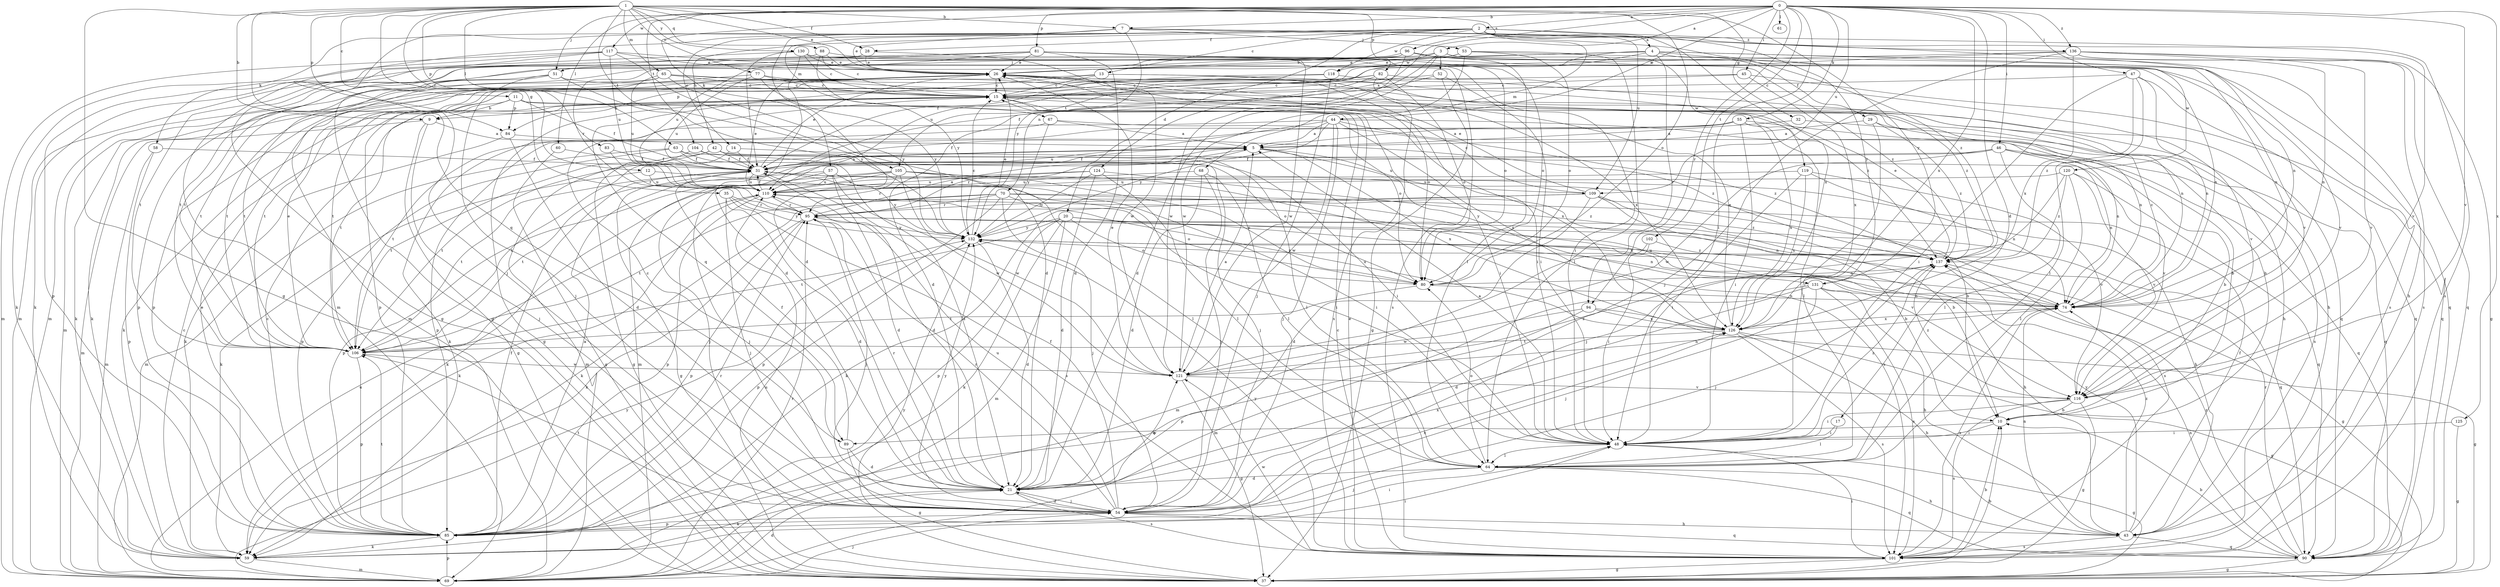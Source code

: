strict digraph  {
0;
1;
2;
3;
4;
5;
7;
9;
10;
11;
12;
13;
14;
15;
17;
20;
21;
26;
28;
29;
31;
32;
35;
37;
42;
43;
44;
45;
46;
47;
48;
51;
52;
53;
54;
55;
57;
58;
59;
60;
61;
63;
64;
65;
67;
68;
69;
70;
74;
77;
80;
81;
82;
83;
84;
85;
88;
89;
90;
94;
95;
96;
101;
102;
104;
105;
106;
109;
110;
116;
117;
118;
119;
120;
121;
124;
125;
126;
130;
131;
132;
136;
137;
0 -> 2  [label=a];
0 -> 3  [label=a];
0 -> 7  [label=b];
0 -> 17  [label=d];
0 -> 44  [label=i];
0 -> 45  [label=i];
0 -> 46  [label=i];
0 -> 47  [label=i];
0 -> 48  [label=i];
0 -> 51  [label=j];
0 -> 55  [label=k];
0 -> 57  [label=k];
0 -> 60  [label=l];
0 -> 61  [label=l];
0 -> 81  [label=p];
0 -> 94  [label=r];
0 -> 102  [label=t];
0 -> 104  [label=t];
0 -> 109  [label=u];
0 -> 116  [label=v];
0 -> 117  [label=w];
0 -> 124  [label=x];
0 -> 125  [label=x];
0 -> 126  [label=x];
0 -> 136  [label=z];
1 -> 7  [label=b];
1 -> 9  [label=b];
1 -> 11  [label=c];
1 -> 12  [label=c];
1 -> 26  [label=e];
1 -> 28  [label=f];
1 -> 32  [label=g];
1 -> 35  [label=g];
1 -> 37  [label=g];
1 -> 63  [label=l];
1 -> 65  [label=m];
1 -> 77  [label=o];
1 -> 80  [label=o];
1 -> 82  [label=p];
1 -> 83  [label=p];
1 -> 84  [label=p];
1 -> 88  [label=q];
1 -> 89  [label=q];
1 -> 96  [label=s];
1 -> 105  [label=t];
1 -> 130  [label=y];
1 -> 131  [label=y];
2 -> 4  [label=a];
2 -> 13  [label=c];
2 -> 14  [label=c];
2 -> 20  [label=d];
2 -> 28  [label=f];
2 -> 42  [label=h];
2 -> 67  [label=m];
2 -> 68  [label=m];
2 -> 69  [label=m];
2 -> 101  [label=s];
2 -> 109  [label=u];
2 -> 118  [label=w];
2 -> 126  [label=x];
2 -> 131  [label=y];
2 -> 136  [label=z];
3 -> 21  [label=d];
3 -> 51  [label=j];
3 -> 52  [label=j];
3 -> 70  [label=n];
3 -> 74  [label=n];
3 -> 118  [label=w];
3 -> 119  [label=w];
4 -> 26  [label=e];
4 -> 29  [label=f];
4 -> 31  [label=f];
4 -> 43  [label=h];
4 -> 69  [label=m];
4 -> 94  [label=r];
4 -> 101  [label=s];
4 -> 105  [label=t];
4 -> 120  [label=w];
5 -> 31  [label=f];
5 -> 95  [label=r];
5 -> 106  [label=t];
5 -> 109  [label=u];
5 -> 126  [label=x];
5 -> 131  [label=y];
7 -> 21  [label=d];
7 -> 26  [label=e];
7 -> 53  [label=j];
7 -> 54  [label=j];
7 -> 58  [label=k];
7 -> 74  [label=n];
7 -> 116  [label=v];
7 -> 132  [label=y];
7 -> 137  [label=z];
9 -> 5  [label=a];
9 -> 37  [label=g];
9 -> 54  [label=j];
9 -> 69  [label=m];
10 -> 48  [label=i];
10 -> 89  [label=q];
11 -> 9  [label=b];
11 -> 31  [label=f];
11 -> 74  [label=n];
11 -> 80  [label=o];
11 -> 84  [label=p];
11 -> 106  [label=t];
12 -> 48  [label=i];
12 -> 59  [label=k];
12 -> 110  [label=u];
13 -> 15  [label=c];
13 -> 48  [label=i];
13 -> 84  [label=p];
13 -> 89  [label=q];
13 -> 137  [label=z];
14 -> 31  [label=f];
14 -> 106  [label=t];
14 -> 116  [label=v];
15 -> 9  [label=b];
15 -> 37  [label=g];
15 -> 43  [label=h];
15 -> 48  [label=i];
15 -> 59  [label=k];
15 -> 126  [label=x];
17 -> 48  [label=i];
17 -> 64  [label=l];
20 -> 59  [label=k];
20 -> 69  [label=m];
20 -> 74  [label=n];
20 -> 80  [label=o];
20 -> 85  [label=p];
20 -> 90  [label=q];
20 -> 106  [label=t];
20 -> 116  [label=v];
20 -> 132  [label=y];
21 -> 54  [label=j];
21 -> 59  [label=k];
21 -> 95  [label=r];
21 -> 101  [label=s];
21 -> 121  [label=w];
21 -> 126  [label=x];
26 -> 15  [label=c];
26 -> 59  [label=k];
26 -> 80  [label=o];
26 -> 85  [label=p];
26 -> 106  [label=t];
26 -> 126  [label=x];
28 -> 26  [label=e];
28 -> 59  [label=k];
28 -> 121  [label=w];
29 -> 5  [label=a];
29 -> 48  [label=i];
29 -> 74  [label=n];
29 -> 137  [label=z];
31 -> 5  [label=a];
31 -> 21  [label=d];
31 -> 26  [label=e];
31 -> 37  [label=g];
31 -> 48  [label=i];
31 -> 101  [label=s];
31 -> 106  [label=t];
31 -> 110  [label=u];
32 -> 5  [label=a];
32 -> 90  [label=q];
35 -> 21  [label=d];
35 -> 54  [label=j];
35 -> 95  [label=r];
35 -> 101  [label=s];
35 -> 132  [label=y];
37 -> 10  [label=b];
37 -> 110  [label=u];
37 -> 132  [label=y];
42 -> 31  [label=f];
42 -> 54  [label=j];
42 -> 64  [label=l];
42 -> 69  [label=m];
42 -> 106  [label=t];
43 -> 31  [label=f];
43 -> 74  [label=n];
43 -> 90  [label=q];
43 -> 101  [label=s];
43 -> 132  [label=y];
43 -> 137  [label=z];
44 -> 5  [label=a];
44 -> 10  [label=b];
44 -> 54  [label=j];
44 -> 101  [label=s];
44 -> 106  [label=t];
44 -> 110  [label=u];
44 -> 121  [label=w];
44 -> 126  [label=x];
44 -> 132  [label=y];
45 -> 15  [label=c];
45 -> 90  [label=q];
45 -> 106  [label=t];
45 -> 126  [label=x];
46 -> 10  [label=b];
46 -> 31  [label=f];
46 -> 64  [label=l];
46 -> 69  [label=m];
46 -> 74  [label=n];
46 -> 90  [label=q];
46 -> 121  [label=w];
47 -> 15  [label=c];
47 -> 48  [label=i];
47 -> 64  [label=l];
47 -> 74  [label=n];
47 -> 90  [label=q];
47 -> 137  [label=z];
48 -> 5  [label=a];
48 -> 37  [label=g];
48 -> 64  [label=l];
48 -> 137  [label=z];
51 -> 15  [label=c];
51 -> 54  [label=j];
51 -> 85  [label=p];
51 -> 106  [label=t];
51 -> 132  [label=y];
52 -> 15  [label=c];
52 -> 31  [label=f];
52 -> 37  [label=g];
52 -> 48  [label=i];
53 -> 26  [label=e];
53 -> 64  [label=l];
53 -> 80  [label=o];
53 -> 90  [label=q];
53 -> 106  [label=t];
53 -> 121  [label=w];
54 -> 21  [label=d];
54 -> 31  [label=f];
54 -> 43  [label=h];
54 -> 85  [label=p];
54 -> 90  [label=q];
54 -> 95  [label=r];
54 -> 106  [label=t];
54 -> 110  [label=u];
54 -> 132  [label=y];
55 -> 5  [label=a];
55 -> 10  [label=b];
55 -> 31  [label=f];
55 -> 48  [label=i];
55 -> 64  [label=l];
55 -> 85  [label=p];
55 -> 126  [label=x];
57 -> 21  [label=d];
57 -> 54  [label=j];
57 -> 106  [label=t];
57 -> 110  [label=u];
57 -> 121  [label=w];
57 -> 132  [label=y];
58 -> 31  [label=f];
58 -> 69  [label=m];
58 -> 85  [label=p];
59 -> 15  [label=c];
59 -> 48  [label=i];
59 -> 69  [label=m];
60 -> 31  [label=f];
60 -> 37  [label=g];
63 -> 31  [label=f];
63 -> 48  [label=i];
63 -> 69  [label=m];
63 -> 80  [label=o];
63 -> 85  [label=p];
64 -> 21  [label=d];
64 -> 43  [label=h];
64 -> 54  [label=j];
64 -> 80  [label=o];
64 -> 90  [label=q];
65 -> 15  [label=c];
65 -> 69  [label=m];
65 -> 74  [label=n];
65 -> 106  [label=t];
65 -> 110  [label=u];
65 -> 132  [label=y];
65 -> 137  [label=z];
67 -> 5  [label=a];
67 -> 59  [label=k];
67 -> 132  [label=y];
67 -> 137  [label=z];
68 -> 21  [label=d];
68 -> 54  [label=j];
68 -> 64  [label=l];
68 -> 110  [label=u];
69 -> 21  [label=d];
69 -> 54  [label=j];
69 -> 85  [label=p];
69 -> 95  [label=r];
69 -> 110  [label=u];
69 -> 132  [label=y];
70 -> 10  [label=b];
70 -> 43  [label=h];
70 -> 54  [label=j];
70 -> 59  [label=k];
70 -> 80  [label=o];
70 -> 85  [label=p];
70 -> 95  [label=r];
70 -> 106  [label=t];
74 -> 15  [label=c];
74 -> 101  [label=s];
74 -> 110  [label=u];
74 -> 126  [label=x];
77 -> 15  [label=c];
77 -> 90  [label=q];
77 -> 106  [label=t];
77 -> 110  [label=u];
77 -> 132  [label=y];
80 -> 74  [label=n];
80 -> 106  [label=t];
81 -> 21  [label=d];
81 -> 26  [label=e];
81 -> 69  [label=m];
81 -> 80  [label=o];
81 -> 95  [label=r];
81 -> 106  [label=t];
81 -> 110  [label=u];
81 -> 116  [label=v];
81 -> 121  [label=w];
82 -> 15  [label=c];
82 -> 21  [label=d];
82 -> 59  [label=k];
82 -> 80  [label=o];
82 -> 101  [label=s];
82 -> 116  [label=v];
83 -> 31  [label=f];
83 -> 95  [label=r];
84 -> 21  [label=d];
84 -> 59  [label=k];
84 -> 137  [label=z];
85 -> 5  [label=a];
85 -> 15  [label=c];
85 -> 26  [label=e];
85 -> 31  [label=f];
85 -> 48  [label=i];
85 -> 59  [label=k];
85 -> 95  [label=r];
85 -> 106  [label=t];
85 -> 126  [label=x];
88 -> 15  [label=c];
88 -> 26  [label=e];
88 -> 37  [label=g];
88 -> 80  [label=o];
88 -> 132  [label=y];
89 -> 15  [label=c];
89 -> 21  [label=d];
89 -> 31  [label=f];
89 -> 37  [label=g];
90 -> 10  [label=b];
90 -> 37  [label=g];
90 -> 74  [label=n];
90 -> 95  [label=r];
90 -> 137  [label=z];
94 -> 37  [label=g];
94 -> 85  [label=p];
94 -> 121  [label=w];
94 -> 126  [label=x];
95 -> 5  [label=a];
95 -> 10  [label=b];
95 -> 54  [label=j];
95 -> 59  [label=k];
95 -> 85  [label=p];
95 -> 132  [label=y];
96 -> 26  [label=e];
96 -> 37  [label=g];
96 -> 64  [label=l];
96 -> 69  [label=m];
96 -> 116  [label=v];
96 -> 121  [label=w];
96 -> 137  [label=z];
101 -> 10  [label=b];
101 -> 15  [label=c];
101 -> 26  [label=e];
101 -> 37  [label=g];
101 -> 48  [label=i];
101 -> 121  [label=w];
101 -> 132  [label=y];
102 -> 48  [label=i];
102 -> 69  [label=m];
102 -> 137  [label=z];
104 -> 21  [label=d];
104 -> 31  [label=f];
104 -> 37  [label=g];
105 -> 10  [label=b];
105 -> 54  [label=j];
105 -> 64  [label=l];
105 -> 80  [label=o];
105 -> 85  [label=p];
105 -> 95  [label=r];
105 -> 110  [label=u];
105 -> 121  [label=w];
106 -> 26  [label=e];
106 -> 85  [label=p];
106 -> 121  [label=w];
109 -> 15  [label=c];
109 -> 21  [label=d];
109 -> 26  [label=e];
109 -> 59  [label=k];
109 -> 74  [label=n];
109 -> 95  [label=r];
109 -> 101  [label=s];
109 -> 137  [label=z];
110 -> 26  [label=e];
110 -> 31  [label=f];
110 -> 59  [label=k];
110 -> 74  [label=n];
110 -> 85  [label=p];
110 -> 95  [label=r];
116 -> 10  [label=b];
116 -> 37  [label=g];
116 -> 48  [label=i];
116 -> 101  [label=s];
116 -> 137  [label=z];
117 -> 21  [label=d];
117 -> 26  [label=e];
117 -> 59  [label=k];
117 -> 69  [label=m];
117 -> 101  [label=s];
117 -> 106  [label=t];
117 -> 110  [label=u];
118 -> 15  [label=c];
118 -> 43  [label=h];
118 -> 54  [label=j];
118 -> 85  [label=p];
119 -> 48  [label=i];
119 -> 74  [label=n];
119 -> 110  [label=u];
119 -> 116  [label=v];
119 -> 126  [label=x];
120 -> 54  [label=j];
120 -> 64  [label=l];
120 -> 90  [label=q];
120 -> 110  [label=u];
120 -> 116  [label=v];
120 -> 137  [label=z];
121 -> 5  [label=a];
121 -> 26  [label=e];
121 -> 37  [label=g];
121 -> 74  [label=n];
121 -> 116  [label=v];
121 -> 137  [label=z];
124 -> 21  [label=d];
124 -> 59  [label=k];
124 -> 64  [label=l];
124 -> 110  [label=u];
124 -> 132  [label=y];
124 -> 137  [label=z];
125 -> 37  [label=g];
125 -> 48  [label=i];
126 -> 26  [label=e];
126 -> 37  [label=g];
126 -> 43  [label=h];
126 -> 101  [label=s];
126 -> 106  [label=t];
126 -> 110  [label=u];
130 -> 15  [label=c];
130 -> 21  [label=d];
130 -> 26  [label=e];
130 -> 31  [label=f];
130 -> 48  [label=i];
130 -> 74  [label=n];
130 -> 85  [label=p];
131 -> 21  [label=d];
131 -> 43  [label=h];
131 -> 54  [label=j];
131 -> 69  [label=m];
131 -> 74  [label=n];
131 -> 101  [label=s];
132 -> 15  [label=c];
132 -> 21  [label=d];
132 -> 26  [label=e];
132 -> 43  [label=h];
132 -> 85  [label=p];
132 -> 137  [label=z];
136 -> 26  [label=e];
136 -> 37  [label=g];
136 -> 54  [label=j];
136 -> 74  [label=n];
136 -> 90  [label=q];
136 -> 101  [label=s];
136 -> 110  [label=u];
136 -> 116  [label=v];
136 -> 126  [label=x];
137 -> 26  [label=e];
137 -> 37  [label=g];
137 -> 54  [label=j];
137 -> 80  [label=o];
}
